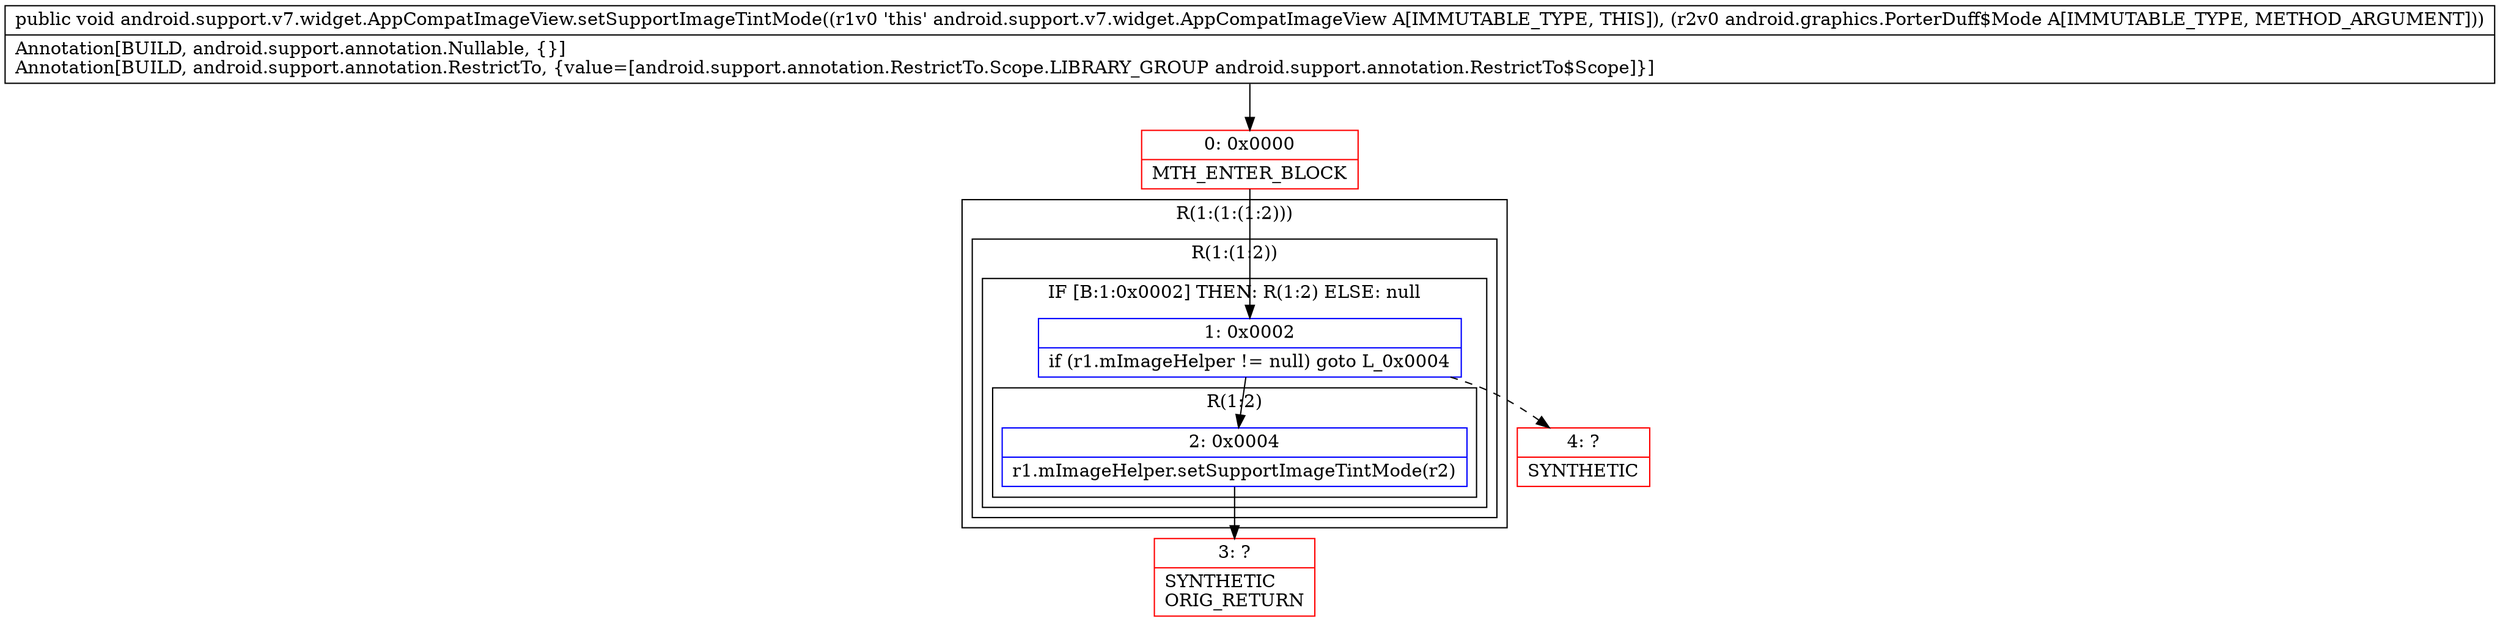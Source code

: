 digraph "CFG forandroid.support.v7.widget.AppCompatImageView.setSupportImageTintMode(Landroid\/graphics\/PorterDuff$Mode;)V" {
subgraph cluster_Region_657775436 {
label = "R(1:(1:(1:2)))";
node [shape=record,color=blue];
subgraph cluster_Region_693136303 {
label = "R(1:(1:2))";
node [shape=record,color=blue];
subgraph cluster_IfRegion_1683666939 {
label = "IF [B:1:0x0002] THEN: R(1:2) ELSE: null";
node [shape=record,color=blue];
Node_1 [shape=record,label="{1\:\ 0x0002|if (r1.mImageHelper != null) goto L_0x0004\l}"];
subgraph cluster_Region_263490179 {
label = "R(1:2)";
node [shape=record,color=blue];
Node_2 [shape=record,label="{2\:\ 0x0004|r1.mImageHelper.setSupportImageTintMode(r2)\l}"];
}
}
}
}
Node_0 [shape=record,color=red,label="{0\:\ 0x0000|MTH_ENTER_BLOCK\l}"];
Node_3 [shape=record,color=red,label="{3\:\ ?|SYNTHETIC\lORIG_RETURN\l}"];
Node_4 [shape=record,color=red,label="{4\:\ ?|SYNTHETIC\l}"];
MethodNode[shape=record,label="{public void android.support.v7.widget.AppCompatImageView.setSupportImageTintMode((r1v0 'this' android.support.v7.widget.AppCompatImageView A[IMMUTABLE_TYPE, THIS]), (r2v0 android.graphics.PorterDuff$Mode A[IMMUTABLE_TYPE, METHOD_ARGUMENT]))  | Annotation[BUILD, android.support.annotation.Nullable, \{\}]\lAnnotation[BUILD, android.support.annotation.RestrictTo, \{value=[android.support.annotation.RestrictTo.Scope.LIBRARY_GROUP android.support.annotation.RestrictTo$Scope]\}]\l}"];
MethodNode -> Node_0;
Node_1 -> Node_2;
Node_1 -> Node_4[style=dashed];
Node_2 -> Node_3;
Node_0 -> Node_1;
}

